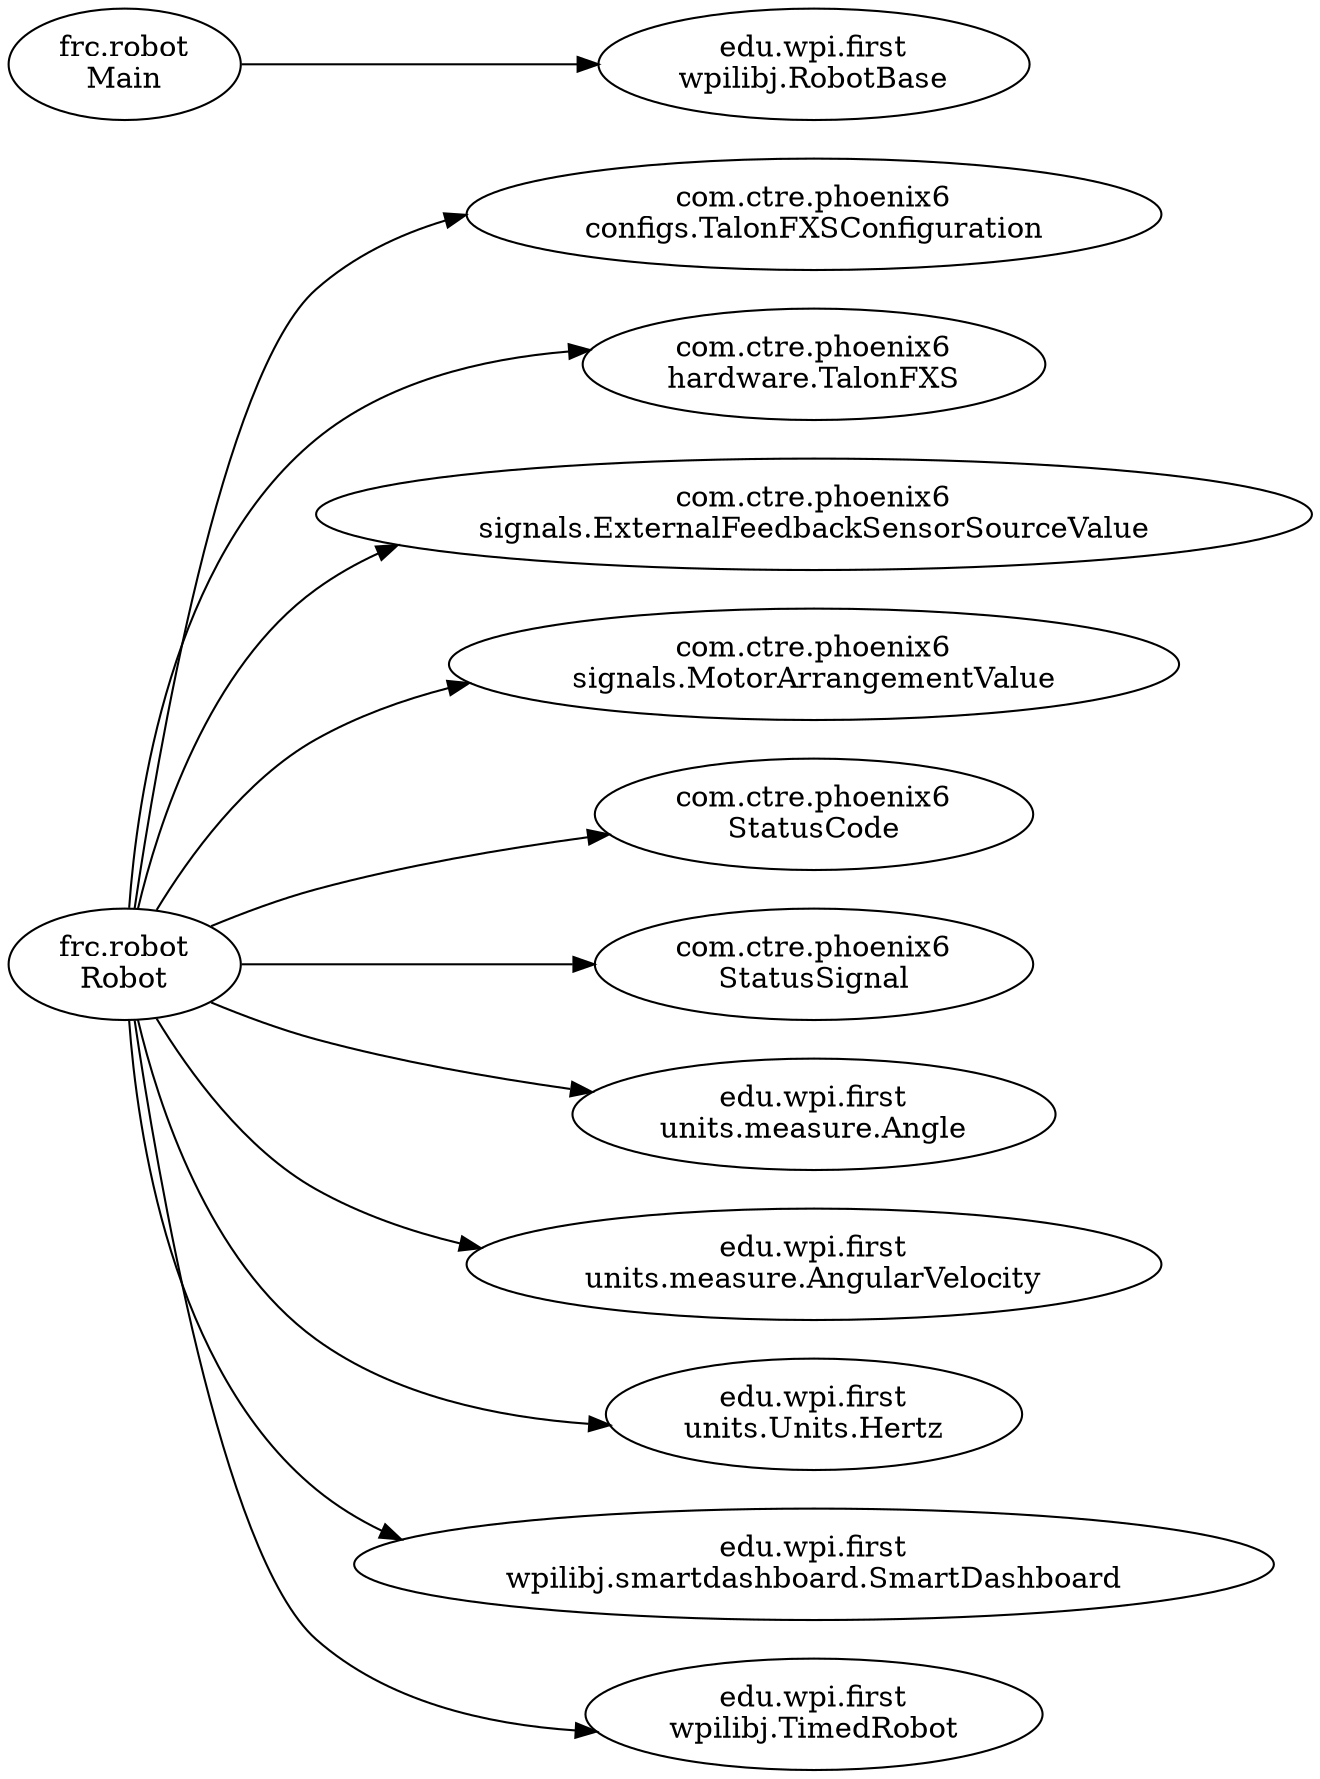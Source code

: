digraph TalonFXSGadgeteer {
rankdir="LR";
constraint=false;
com_ctre_phoenix6_configs_TalonFXSConfiguration[label="com.ctre.phoenix6\nconfigs.TalonFXSConfiguration"]
com_ctre_phoenix6_hardware_TalonFXS[label="com.ctre.phoenix6\nhardware.TalonFXS"]
com_ctre_phoenix6_signals_ExternalFeedbackSensorSourceValue[label="com.ctre.phoenix6\nsignals.ExternalFeedbackSensorSourceValue"]
com_ctre_phoenix6_signals_MotorArrangementValue[label="com.ctre.phoenix6\nsignals.MotorArrangementValue"]
com_ctre_phoenix6_StatusCode[label="com.ctre.phoenix6\nStatusCode"]
com_ctre_phoenix6_StatusSignal[label="com.ctre.phoenix6\nStatusSignal"]
edu_wpi_first_units_measure_Angle[label="edu.wpi.first\nunits.measure.Angle"]
edu_wpi_first_units_measure_AngularVelocity[label="edu.wpi.first\nunits.measure.AngularVelocity"]
edu_wpi_first_units_Units_Hertz[label="edu.wpi.first\nunits.Units.Hertz"]
edu_wpi_first_wpilibj_RobotBase[label="edu.wpi.first\nwpilibj.RobotBase"]
edu_wpi_first_wpilibj_smartdashboard_SmartDashboard[label="edu.wpi.first\nwpilibj.smartdashboard.SmartDashboard"]
edu_wpi_first_wpilibj_TimedRobot[label="edu.wpi.first\nwpilibj.TimedRobot"]
frc_robot_Main[label="frc.robot\nMain"]
frc_robot_Robot[label="frc.robot\nRobot"]
frc_robot_Robot -> edu_wpi_first_units_Units_Hertz
frc_robot_Robot -> com_ctre_phoenix6_StatusCode
frc_robot_Robot -> com_ctre_phoenix6_StatusSignal
frc_robot_Robot -> com_ctre_phoenix6_configs_TalonFXSConfiguration
frc_robot_Robot -> com_ctre_phoenix6_hardware_TalonFXS
frc_robot_Robot -> com_ctre_phoenix6_signals_ExternalFeedbackSensorSourceValue
frc_robot_Robot -> com_ctre_phoenix6_signals_MotorArrangementValue
frc_robot_Robot -> edu_wpi_first_units_measure_Angle
frc_robot_Robot -> edu_wpi_first_units_measure_AngularVelocity
frc_robot_Robot -> edu_wpi_first_wpilibj_TimedRobot
frc_robot_Robot -> edu_wpi_first_wpilibj_smartdashboard_SmartDashboard
frc_robot_Main -> edu_wpi_first_wpilibj_RobotBase
}
